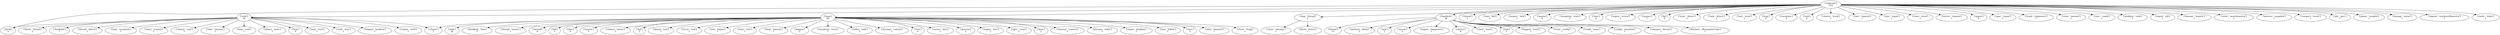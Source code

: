 strict digraph  {
	"['unknown']
233" -> "['hang']
84";
	"['unknown']
233" -> "['node']
34";
	"['unknown']
233" -> "['loop', 'thread']
2";
	"['unknown']
233" -> "['deadlock']
34";
	"['unknown']
233" -> "['thread']
5";
	"['unknown']
233" -> "['time', 'fail']
1";
	"['unknown']
233" -> "['master', 'lock']
1";
	"['unknown']
233" -> "['master']
6";
	"['unknown']
233" -> "['block']
5";
	"['unknown']
233" -> "['exception', 'state']
1";
	"['unknown']
233" -> "['time']
6";
	"['unknown']
233" -> "['region', 'server']
2";
	"['unknown']
233" -> "['master']
7";
	"['unknown']
233" -> "['fail']
8";
	"['unknown']
233" -> "['state', 'detect']
2";
	"['unknown']
233" -> "['task', 'detect']
2";
	"['unknown']
233" -> "['test', 'error']
1";
	"['unknown']
233" -> "['loop']
4";
	"['unknown']
233" -> "['exception']
2";
	"['unknown']
233" -> "['task']
4";
	"['unknown']
233" -> "['cluster', 'trunk']
1";
	"['unknown']
233" -> "['test', 'timeout']
1";
	"['unknown']
233" -> "['issu', 'repair']
1";
	"['unknown']
233" -> "['close', 'error']
1";
	"['unknown']
233" -> "['server', 'request']
1";
	"['unknown']
233" -> "['region']
2";
	"['unknown']
233" -> "['oper', 'repair']
1";
	"['unknown']
233" -> "['crash', 'regionserv']
1";
	"['unknown']
233" -> "['state', 'memori']
1";
	"['unknown']
233" -> "['race', 'condit']
1";
	"['unknown']
233" -> "['problem', 'code']
1";
	"['unknown']
233" -> "['report', 'job']
1";
	"['unknown']
233" -> "['timeout', 'branch-']
1";
	"['unknown']
233" -> "['error', 'assertionerror']
1";
	"['unknown']
233" -> "['process', 'snapshot']
1";
	"['unknown']
233" -> "['compact', 'result']
1";
	"['unknown']
233" -> "['job', 'give']
1";
	"['unknown']
233" -> "['phase', 'complet']
1";
	"['unknown']
233" -> "['manag', 'mutat']
1";
	"['unknown']
233" -> "['upgrad', 'stackoverflowerror']
1";
	"['unknown']
233" -> "['cache', 'ticket']
1";
	"['hang']
84" -> "['node']
26";
	"['hang']
84" -> "['deadlock', 'time']
1";
	"['hang']
84" -> "['thread', 'master']
1";
	"['hang']
84" -> "['thread']
6";
	"['hang']
84" -> "['fail']
3";
	"['hang']
84" -> "['time']
4";
	"['hang']
84" -> "['master']
5";
	"['hang']
84" -> "['cluster', 'server']
1";
	"['hang']
84" -> "['fail']
2";
	"['hang']
84" -> "['detect', 'test']
1";
	"['hang']
84" -> "['recov', 'task']
2";
	"['hang']
84" -> "['test', 'region']
1";
	"['hang']
84" -> "['wait', 'race']
1";
	"['hang']
84" -> "['cluster']
2";
	"['hang']
84" -> "['loop', 'timeout']
1";
	"['hang']
84" -> "['happen']
2";
	"['hang']
84" -> "['exception', 'error']
1";
	"['hang']
84" -> "['reduc', 'task']
2";
	"['hang']
84" -> "['attempt', 'contain']
1";
	"['hang']
84" -> "['test']
4";
	"['hang']
84" -> "['server', 'data']
1";
	"['hang']
84" -> "['process']
2";
	"['hang']
84" -> "['region', 'issu']
1";
	"['hang']
84" -> "['oper', 'creat']
2";
	"['hang']
84" -> "['data']
2";
	"['hang']
84" -> "['timeout', 'connect']
1";
	"['hang']
84" -> "['process', 'reduc']
1";
	"['hang']
84" -> "['repair', 'problem']
1";
	"['hang']
84" -> "['issu', 'follow']
1";
	"['hang']
84" -> "['race']
3";
	"['hang']
84" -> "['miss', 'hmaster']
1";
	"['hang']
84" -> "['recov', 'hung']
1";
	"['node']
34" -> "['block']
5";
	"['node']
34" -> "['cluster']
2";
	"['node']
34" -> "['block', 'thread']
2";
	"['node']
34" -> "['deadlock']
7";
	"['node']
34" -> "['thread', 'detect']
1";
	"['node']
34" -> "['time', 'exception']
1";
	"['node']
34" -> "['close', 'master']
2";
	"['node']
34" -> "['cluster', 'wait']
1";
	"['node']
34" -> "['time', 'timeout']
1";
	"['node']
34" -> "['loop', 'wait']
1";
	"['node']
34" -> "['detect', 'state']
1";
	"['node']
34" -> "['loop']
6";
	"['node']
34" -> "['wait', 'start']
1";
	"['node']
34" -> "['task', 'stay']
1";
	"['node']
34" -> "['happen', 'problem']
1";
	"['node']
34" -> "['region', 'stick']
1";
	"['loop', 'thread']
2" -> "['close', 'attempt']
1";
	"['loop', 'thread']
2" -> "['block', 'detect']
1";
	"['deadlock']
34" -> "['thread']
13";
	"['deadlock']
34" -> "['perform', 'block']
2";
	"['deadlock']
34" -> "['time']
2";
	"['deadlock']
34" -> "['server']
2";
	"['deadlock']
34" -> "['region', 'regionserv']
1";
	"['deadlock']
34" -> "['detect']
4";
	"['deadlock']
34" -> "['close', 'start']
1";
	"['deadlock']
34" -> "['lock']
3";
	"['deadlock']
34" -> "['happen', 'event']
1";
	"['deadlock']
34" -> "['creat', 'config']
1";
	"['deadlock']
34" -> "['trunk', 'name']
1";
	"['deadlock']
34" -> "['config', 'synchron']
1";
	"['deadlock']
34" -> "['compact', 'discuss']
1";
	"['deadlock']
34" -> "['dfsclient', 'dfsoutputstream']
1";
}
